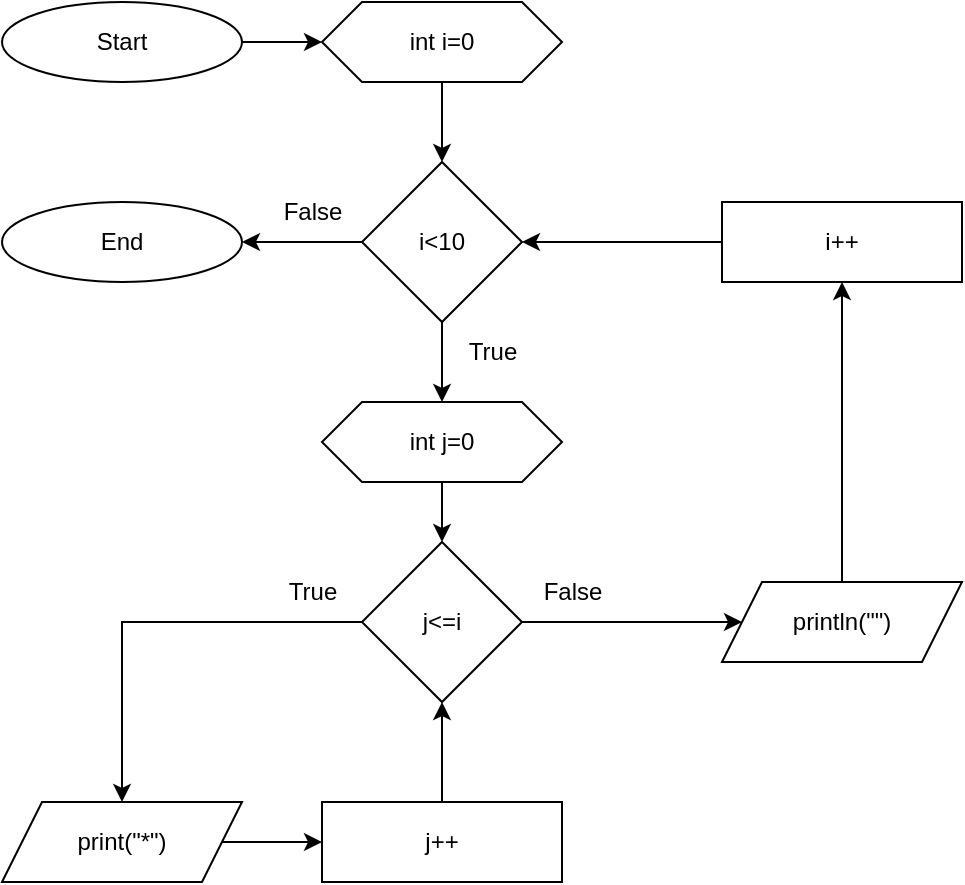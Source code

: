 <mxfile version="20.4.1" type="device" pages="3"><diagram id="T1ebOy_kt61elI2kctqf" name="Case Study 2: FOR"><mxGraphModel dx="2031" dy="1089" grid="1" gridSize="10" guides="1" tooltips="1" connect="1" arrows="1" fold="1" page="1" pageScale="1" pageWidth="850" pageHeight="1100" math="0" shadow="0"><root><mxCell id="0"/><mxCell id="1" parent="0"/><mxCell id="G_ostSHoxfNhVM9A0o1h-23" style="edgeStyle=orthogonalEdgeStyle;rounded=0;orthogonalLoop=1;jettySize=auto;html=1;entryX=0;entryY=0.5;entryDx=0;entryDy=0;" edge="1" parent="1" source="G_ostSHoxfNhVM9A0o1h-1" target="G_ostSHoxfNhVM9A0o1h-3"><mxGeometry relative="1" as="geometry"/></mxCell><mxCell id="G_ostSHoxfNhVM9A0o1h-1" value="Start" style="ellipse;whiteSpace=wrap;html=1;" vertex="1" parent="1"><mxGeometry width="120" height="40" as="geometry"/></mxCell><mxCell id="G_ostSHoxfNhVM9A0o1h-2" value="End" style="ellipse;whiteSpace=wrap;html=1;" vertex="1" parent="1"><mxGeometry y="100" width="120" height="40" as="geometry"/></mxCell><mxCell id="G_ostSHoxfNhVM9A0o1h-24" style="edgeStyle=orthogonalEdgeStyle;rounded=0;orthogonalLoop=1;jettySize=auto;html=1;entryX=0.5;entryY=0;entryDx=0;entryDy=0;" edge="1" parent="1" source="G_ostSHoxfNhVM9A0o1h-3" target="G_ostSHoxfNhVM9A0o1h-4"><mxGeometry relative="1" as="geometry"/></mxCell><mxCell id="G_ostSHoxfNhVM9A0o1h-3" value="int i=0" style="shape=hexagon;perimeter=hexagonPerimeter2;whiteSpace=wrap;html=1;fixedSize=1;" vertex="1" parent="1"><mxGeometry x="160" width="120" height="40" as="geometry"/></mxCell><mxCell id="G_ostSHoxfNhVM9A0o1h-14" style="edgeStyle=orthogonalEdgeStyle;rounded=0;orthogonalLoop=1;jettySize=auto;html=1;exitX=0.5;exitY=1;exitDx=0;exitDy=0;" edge="1" parent="1" source="G_ostSHoxfNhVM9A0o1h-4" target="G_ostSHoxfNhVM9A0o1h-6"><mxGeometry relative="1" as="geometry"/></mxCell><mxCell id="G_ostSHoxfNhVM9A0o1h-22" style="edgeStyle=orthogonalEdgeStyle;rounded=0;orthogonalLoop=1;jettySize=auto;html=1;entryX=1;entryY=0.5;entryDx=0;entryDy=0;" edge="1" parent="1" source="G_ostSHoxfNhVM9A0o1h-4" target="G_ostSHoxfNhVM9A0o1h-2"><mxGeometry relative="1" as="geometry"/></mxCell><mxCell id="G_ostSHoxfNhVM9A0o1h-4" value="i&amp;lt;10" style="rhombus;whiteSpace=wrap;html=1;" vertex="1" parent="1"><mxGeometry x="180" y="80" width="80" height="80" as="geometry"/></mxCell><mxCell id="G_ostSHoxfNhVM9A0o1h-19" style="edgeStyle=orthogonalEdgeStyle;rounded=0;orthogonalLoop=1;jettySize=auto;html=1;exitX=0;exitY=0.5;exitDx=0;exitDy=0;entryX=1;entryY=0.5;entryDx=0;entryDy=0;" edge="1" parent="1" source="G_ostSHoxfNhVM9A0o1h-5" target="G_ostSHoxfNhVM9A0o1h-4"><mxGeometry relative="1" as="geometry"/></mxCell><mxCell id="G_ostSHoxfNhVM9A0o1h-5" value="i++" style="rounded=0;whiteSpace=wrap;html=1;" vertex="1" parent="1"><mxGeometry x="360" y="100" width="120" height="40" as="geometry"/></mxCell><mxCell id="G_ostSHoxfNhVM9A0o1h-20" style="edgeStyle=orthogonalEdgeStyle;rounded=0;orthogonalLoop=1;jettySize=auto;html=1;exitX=0.5;exitY=1;exitDx=0;exitDy=0;entryX=0.5;entryY=0;entryDx=0;entryDy=0;" edge="1" parent="1" source="G_ostSHoxfNhVM9A0o1h-6" target="G_ostSHoxfNhVM9A0o1h-7"><mxGeometry relative="1" as="geometry"/></mxCell><mxCell id="G_ostSHoxfNhVM9A0o1h-6" value="int j=0" style="shape=hexagon;perimeter=hexagonPerimeter2;whiteSpace=wrap;html=1;fixedSize=1;" vertex="1" parent="1"><mxGeometry x="160" y="200" width="120" height="40" as="geometry"/></mxCell><mxCell id="G_ostSHoxfNhVM9A0o1h-17" style="edgeStyle=orthogonalEdgeStyle;rounded=0;orthogonalLoop=1;jettySize=auto;html=1;exitX=0;exitY=0.5;exitDx=0;exitDy=0;entryX=0.5;entryY=0;entryDx=0;entryDy=0;" edge="1" parent="1" source="G_ostSHoxfNhVM9A0o1h-7" target="G_ostSHoxfNhVM9A0o1h-9"><mxGeometry relative="1" as="geometry"><Array as="points"/></mxGeometry></mxCell><mxCell id="FZW-5SU_kyjQK2LJEe3B-3" style="edgeStyle=orthogonalEdgeStyle;rounded=0;orthogonalLoop=1;jettySize=auto;html=1;entryX=0;entryY=0.5;entryDx=0;entryDy=0;" edge="1" parent="1" source="G_ostSHoxfNhVM9A0o1h-7" target="FZW-5SU_kyjQK2LJEe3B-4"><mxGeometry relative="1" as="geometry"/></mxCell><mxCell id="G_ostSHoxfNhVM9A0o1h-7" value="j&amp;lt;=i" style="rhombus;whiteSpace=wrap;html=1;" vertex="1" parent="1"><mxGeometry x="180" y="270" width="80" height="80" as="geometry"/></mxCell><mxCell id="G_ostSHoxfNhVM9A0o1h-11" style="edgeStyle=orthogonalEdgeStyle;rounded=0;orthogonalLoop=1;jettySize=auto;html=1;exitX=0.5;exitY=0;exitDx=0;exitDy=0;entryX=0.5;entryY=1;entryDx=0;entryDy=0;" edge="1" parent="1" source="G_ostSHoxfNhVM9A0o1h-8" target="G_ostSHoxfNhVM9A0o1h-7"><mxGeometry relative="1" as="geometry"/></mxCell><mxCell id="G_ostSHoxfNhVM9A0o1h-8" value="j++" style="rounded=0;whiteSpace=wrap;html=1;" vertex="1" parent="1"><mxGeometry x="160" y="400" width="120" height="40" as="geometry"/></mxCell><mxCell id="G_ostSHoxfNhVM9A0o1h-10" style="edgeStyle=orthogonalEdgeStyle;rounded=0;orthogonalLoop=1;jettySize=auto;html=1;exitX=1;exitY=0.5;exitDx=0;exitDy=0;" edge="1" parent="1" source="G_ostSHoxfNhVM9A0o1h-9" target="G_ostSHoxfNhVM9A0o1h-8"><mxGeometry relative="1" as="geometry"/></mxCell><mxCell id="G_ostSHoxfNhVM9A0o1h-9" value="print(&quot;*&quot;)" style="shape=parallelogram;perimeter=parallelogramPerimeter;whiteSpace=wrap;html=1;fixedSize=1;" vertex="1" parent="1"><mxGeometry y="400" width="120" height="40" as="geometry"/></mxCell><mxCell id="G_ostSHoxfNhVM9A0o1h-26" value="True" style="text;html=1;align=center;verticalAlign=middle;resizable=0;points=[];autosize=1;strokeColor=none;fillColor=none;" vertex="1" parent="1"><mxGeometry x="220" y="160" width="50" height="30" as="geometry"/></mxCell><mxCell id="G_ostSHoxfNhVM9A0o1h-27" value="False" style="text;html=1;align=center;verticalAlign=middle;resizable=0;points=[];autosize=1;strokeColor=none;fillColor=none;" vertex="1" parent="1"><mxGeometry x="130" y="90" width="50" height="30" as="geometry"/></mxCell><mxCell id="G_ostSHoxfNhVM9A0o1h-28" value="False" style="text;html=1;align=center;verticalAlign=middle;resizable=0;points=[];autosize=1;strokeColor=none;fillColor=none;" vertex="1" parent="1"><mxGeometry x="260" y="280" width="50" height="30" as="geometry"/></mxCell><mxCell id="G_ostSHoxfNhVM9A0o1h-29" value="True" style="text;html=1;align=center;verticalAlign=middle;resizable=0;points=[];autosize=1;strokeColor=none;fillColor=none;" vertex="1" parent="1"><mxGeometry x="130" y="280" width="50" height="30" as="geometry"/></mxCell><mxCell id="FZW-5SU_kyjQK2LJEe3B-5" style="edgeStyle=orthogonalEdgeStyle;rounded=0;orthogonalLoop=1;jettySize=auto;html=1;entryX=0.5;entryY=1;entryDx=0;entryDy=0;" edge="1" parent="1" source="FZW-5SU_kyjQK2LJEe3B-4" target="G_ostSHoxfNhVM9A0o1h-5"><mxGeometry relative="1" as="geometry"/></mxCell><mxCell id="FZW-5SU_kyjQK2LJEe3B-4" value="println(&quot;&quot;)" style="shape=parallelogram;perimeter=parallelogramPerimeter;whiteSpace=wrap;html=1;fixedSize=1;" vertex="1" parent="1"><mxGeometry x="360" y="290" width="120" height="40" as="geometry"/></mxCell></root></mxGraphModel></diagram><diagram id="LrKZLcsqa5F_XdL6viyb" name="Case Study 2: WHILE"><mxGraphModel dx="981" dy="486" grid="1" gridSize="10" guides="1" tooltips="1" connect="1" arrows="1" fold="1" page="1" pageScale="1" pageWidth="850" pageHeight="1100" math="0" shadow="0"><root><mxCell id="0"/><mxCell id="1" parent="0"/><mxCell id="gmypkIkf7i50h5OHX6pw-1" style="edgeStyle=orthogonalEdgeStyle;rounded=0;orthogonalLoop=1;jettySize=auto;html=1;entryX=0;entryY=0.5;entryDx=0;entryDy=0;" edge="1" parent="1" source="gmypkIkf7i50h5OHX6pw-2" target="gmypkIkf7i50h5OHX6pw-5"><mxGeometry relative="1" as="geometry"/></mxCell><mxCell id="gmypkIkf7i50h5OHX6pw-2" value="Start" style="ellipse;whiteSpace=wrap;html=1;" vertex="1" parent="1"><mxGeometry width="120" height="40" as="geometry"/></mxCell><mxCell id="gmypkIkf7i50h5OHX6pw-3" value="End" style="ellipse;whiteSpace=wrap;html=1;" vertex="1" parent="1"><mxGeometry y="100" width="120" height="40" as="geometry"/></mxCell><mxCell id="gmypkIkf7i50h5OHX6pw-4" style="edgeStyle=orthogonalEdgeStyle;rounded=0;orthogonalLoop=1;jettySize=auto;html=1;entryX=0.5;entryY=0;entryDx=0;entryDy=0;" edge="1" parent="1" source="gmypkIkf7i50h5OHX6pw-5" target="gmypkIkf7i50h5OHX6pw-8"><mxGeometry relative="1" as="geometry"/></mxCell><mxCell id="gmypkIkf7i50h5OHX6pw-5" value="int i=0" style="shape=hexagon;perimeter=hexagonPerimeter2;whiteSpace=wrap;html=1;fixedSize=1;" vertex="1" parent="1"><mxGeometry x="160" width="120" height="40" as="geometry"/></mxCell><mxCell id="gmypkIkf7i50h5OHX6pw-6" style="edgeStyle=orthogonalEdgeStyle;rounded=0;orthogonalLoop=1;jettySize=auto;html=1;exitX=0.5;exitY=1;exitDx=0;exitDy=0;" edge="1" parent="1" source="gmypkIkf7i50h5OHX6pw-8" target="gmypkIkf7i50h5OHX6pw-12"><mxGeometry relative="1" as="geometry"/></mxCell><mxCell id="gmypkIkf7i50h5OHX6pw-7" style="edgeStyle=orthogonalEdgeStyle;rounded=0;orthogonalLoop=1;jettySize=auto;html=1;entryX=1;entryY=0.5;entryDx=0;entryDy=0;" edge="1" parent="1" source="gmypkIkf7i50h5OHX6pw-8" target="gmypkIkf7i50h5OHX6pw-3"><mxGeometry relative="1" as="geometry"/></mxCell><mxCell id="gmypkIkf7i50h5OHX6pw-8" value="i&amp;lt;10" style="rhombus;whiteSpace=wrap;html=1;" vertex="1" parent="1"><mxGeometry x="180" y="80" width="80" height="80" as="geometry"/></mxCell><mxCell id="gmypkIkf7i50h5OHX6pw-11" style="edgeStyle=orthogonalEdgeStyle;rounded=0;orthogonalLoop=1;jettySize=auto;html=1;exitX=0.5;exitY=1;exitDx=0;exitDy=0;entryX=0.5;entryY=0;entryDx=0;entryDy=0;" edge="1" parent="1" source="gmypkIkf7i50h5OHX6pw-12" target="gmypkIkf7i50h5OHX6pw-15"><mxGeometry relative="1" as="geometry"/></mxCell><mxCell id="gmypkIkf7i50h5OHX6pw-12" value="int j=0" style="shape=hexagon;perimeter=hexagonPerimeter2;whiteSpace=wrap;html=1;fixedSize=1;" vertex="1" parent="1"><mxGeometry x="160" y="200" width="120" height="40" as="geometry"/></mxCell><mxCell id="gmypkIkf7i50h5OHX6pw-13" style="edgeStyle=orthogonalEdgeStyle;rounded=0;orthogonalLoop=1;jettySize=auto;html=1;exitX=0.5;exitY=1;exitDx=0;exitDy=0;entryX=0.5;entryY=0;entryDx=0;entryDy=0;" edge="1" parent="1" source="gmypkIkf7i50h5OHX6pw-15" target="gmypkIkf7i50h5OHX6pw-19"><mxGeometry relative="1" as="geometry"><Array as="points"/></mxGeometry></mxCell><mxCell id="gmypkIkf7i50h5OHX6pw-14" style="edgeStyle=orthogonalEdgeStyle;rounded=0;orthogonalLoop=1;jettySize=auto;html=1;entryX=0.5;entryY=1;entryDx=0;entryDy=0;" edge="1" parent="1" source="gmypkIkf7i50h5OHX6pw-15" target="gmypkIkf7i50h5OHX6pw-25"><mxGeometry relative="1" as="geometry"/></mxCell><mxCell id="gmypkIkf7i50h5OHX6pw-15" value="j&amp;lt;=i" style="rhombus;whiteSpace=wrap;html=1;" vertex="1" parent="1"><mxGeometry x="180" y="280" width="80" height="80" as="geometry"/></mxCell><mxCell id="2lkJYLr0PFBNobNrUVkE-1" style="edgeStyle=orthogonalEdgeStyle;rounded=0;orthogonalLoop=1;jettySize=auto;html=1;entryX=0.5;entryY=0;entryDx=0;entryDy=0;" edge="1" parent="1" source="gmypkIkf7i50h5OHX6pw-19" target="gmypkIkf7i50h5OHX6pw-15"><mxGeometry relative="1" as="geometry"><Array as="points"><mxPoint x="120" y="420"/><mxPoint x="120" y="260"/><mxPoint x="220" y="260"/></Array></mxGeometry></mxCell><mxCell id="gmypkIkf7i50h5OHX6pw-19" value="print(&quot;*&quot;)" style="shape=parallelogram;perimeter=parallelogramPerimeter;whiteSpace=wrap;html=1;fixedSize=1;" vertex="1" parent="1"><mxGeometry x="160" y="400" width="120" height="40" as="geometry"/></mxCell><mxCell id="gmypkIkf7i50h5OHX6pw-20" value="True" style="text;html=1;align=center;verticalAlign=middle;resizable=0;points=[];autosize=1;strokeColor=none;fillColor=none;" vertex="1" parent="1"><mxGeometry x="220" y="160" width="50" height="30" as="geometry"/></mxCell><mxCell id="gmypkIkf7i50h5OHX6pw-21" value="False" style="text;html=1;align=center;verticalAlign=middle;resizable=0;points=[];autosize=1;strokeColor=none;fillColor=none;" vertex="1" parent="1"><mxGeometry x="125" y="90" width="50" height="30" as="geometry"/></mxCell><mxCell id="gmypkIkf7i50h5OHX6pw-22" value="False" style="text;html=1;align=center;verticalAlign=middle;resizable=0;points=[];autosize=1;strokeColor=none;fillColor=none;" vertex="1" parent="1"><mxGeometry x="260" y="280" width="50" height="30" as="geometry"/></mxCell><mxCell id="gmypkIkf7i50h5OHX6pw-23" value="True" style="text;html=1;align=center;verticalAlign=middle;resizable=0;points=[];autosize=1;strokeColor=none;fillColor=none;" vertex="1" parent="1"><mxGeometry x="220" y="350" width="50" height="30" as="geometry"/></mxCell><mxCell id="gmypkIkf7i50h5OHX6pw-24" style="edgeStyle=orthogonalEdgeStyle;rounded=0;orthogonalLoop=1;jettySize=auto;html=1;entryX=0.5;entryY=0;entryDx=0;entryDy=0;exitX=0.5;exitY=0;exitDx=0;exitDy=0;" edge="1" parent="1" source="gmypkIkf7i50h5OHX6pw-25" target="gmypkIkf7i50h5OHX6pw-8"><mxGeometry relative="1" as="geometry"><mxPoint x="325" y="50" as="targetPoint"/><Array as="points"><mxPoint x="380" y="60"/><mxPoint x="220" y="60"/></Array></mxGeometry></mxCell><mxCell id="gmypkIkf7i50h5OHX6pw-25" value="println(&quot;&quot;)" style="shape=parallelogram;perimeter=parallelogramPerimeter;whiteSpace=wrap;html=1;fixedSize=1;" vertex="1" parent="1"><mxGeometry x="320" y="200" width="120" height="40" as="geometry"/></mxCell></root></mxGraphModel></diagram><diagram name="Case Study 2: DO-WHILE" id="wVzvSLs87zuJgRa_3agj"><mxGraphModel dx="1185" dy="635" grid="1" gridSize="10" guides="1" tooltips="1" connect="1" arrows="1" fold="1" page="1" pageScale="1" pageWidth="850" pageHeight="1100" math="0" shadow="0"><root><mxCell id="GkChFwuHRy3HjX0zXQem-0"/><mxCell id="GkChFwuHRy3HjX0zXQem-1" parent="GkChFwuHRy3HjX0zXQem-0"/><mxCell id="GkChFwuHRy3HjX0zXQem-2" style="edgeStyle=orthogonalEdgeStyle;rounded=0;orthogonalLoop=1;jettySize=auto;html=1;entryX=0;entryY=0.5;entryDx=0;entryDy=0;" edge="1" parent="GkChFwuHRy3HjX0zXQem-1" source="GkChFwuHRy3HjX0zXQem-3" target="GkChFwuHRy3HjX0zXQem-6"><mxGeometry relative="1" as="geometry"/></mxCell><mxCell id="GkChFwuHRy3HjX0zXQem-3" value="Start" style="ellipse;whiteSpace=wrap;html=1;" vertex="1" parent="GkChFwuHRy3HjX0zXQem-1"><mxGeometry width="120" height="40" as="geometry"/></mxCell><mxCell id="GkChFwuHRy3HjX0zXQem-4" value="End" style="ellipse;whiteSpace=wrap;html=1;" vertex="1" parent="GkChFwuHRy3HjX0zXQem-1"><mxGeometry y="180" width="120" height="40" as="geometry"/></mxCell><mxCell id="GkChFwuHRy3HjX0zXQem-5" style="edgeStyle=orthogonalEdgeStyle;rounded=0;orthogonalLoop=1;jettySize=auto;html=1;entryX=0.5;entryY=0;entryDx=0;entryDy=0;" edge="1" parent="GkChFwuHRy3HjX0zXQem-1" source="GkChFwuHRy3HjX0zXQem-6" target="GkChFwuHRy3HjX0zXQem-22"><mxGeometry relative="1" as="geometry"/></mxCell><mxCell id="GkChFwuHRy3HjX0zXQem-6" value="int i=0" style="shape=hexagon;perimeter=hexagonPerimeter2;whiteSpace=wrap;html=1;fixedSize=1;" vertex="1" parent="GkChFwuHRy3HjX0zXQem-1"><mxGeometry x="160" width="120" height="40" as="geometry"/></mxCell><mxCell id="GkChFwuHRy3HjX0zXQem-7" style="edgeStyle=orthogonalEdgeStyle;rounded=0;orthogonalLoop=1;jettySize=auto;html=1;exitX=0.5;exitY=1;exitDx=0;exitDy=0;" edge="1" parent="GkChFwuHRy3HjX0zXQem-1" source="GkChFwuHRy3HjX0zXQem-9" target="GkChFwuHRy3HjX0zXQem-11"><mxGeometry relative="1" as="geometry"/></mxCell><mxCell id="GkChFwuHRy3HjX0zXQem-8" style="edgeStyle=orthogonalEdgeStyle;rounded=0;orthogonalLoop=1;jettySize=auto;html=1;entryX=1;entryY=0.5;entryDx=0;entryDy=0;" edge="1" parent="GkChFwuHRy3HjX0zXQem-1" source="GkChFwuHRy3HjX0zXQem-9" target="GkChFwuHRy3HjX0zXQem-4"><mxGeometry relative="1" as="geometry"/></mxCell><mxCell id="GkChFwuHRy3HjX0zXQem-9" value="i&amp;lt;10" style="rhombus;whiteSpace=wrap;html=1;" vertex="1" parent="GkChFwuHRy3HjX0zXQem-1"><mxGeometry x="180" y="160" width="80" height="80" as="geometry"/></mxCell><mxCell id="GkChFwuHRy3HjX0zXQem-10" style="edgeStyle=orthogonalEdgeStyle;rounded=0;orthogonalLoop=1;jettySize=auto;html=1;exitX=0.5;exitY=1;exitDx=0;exitDy=0;entryX=0.5;entryY=0;entryDx=0;entryDy=0;" edge="1" parent="GkChFwuHRy3HjX0zXQem-1" source="GkChFwuHRy3HjX0zXQem-11" target="GkChFwuHRy3HjX0zXQem-16"><mxGeometry relative="1" as="geometry"><mxPoint x="550" y="360" as="targetPoint"/><Array as="points"><mxPoint x="220" y="350"/><mxPoint x="220" y="350"/></Array></mxGeometry></mxCell><mxCell id="GkChFwuHRy3HjX0zXQem-11" value="int j=0" style="shape=hexagon;perimeter=hexagonPerimeter2;whiteSpace=wrap;html=1;fixedSize=1;" vertex="1" parent="GkChFwuHRy3HjX0zXQem-1"><mxGeometry x="160" y="280" width="120" height="40" as="geometry"/></mxCell><mxCell id="GkChFwuHRy3HjX0zXQem-12" style="edgeStyle=orthogonalEdgeStyle;rounded=0;orthogonalLoop=1;jettySize=auto;html=1;exitX=0;exitY=0.5;exitDx=0;exitDy=0;entryX=0.5;entryY=0;entryDx=0;entryDy=0;" edge="1" parent="GkChFwuHRy3HjX0zXQem-1" source="GkChFwuHRy3HjX0zXQem-14" target="GkChFwuHRy3HjX0zXQem-16"><mxGeometry relative="1" as="geometry"><Array as="points"><mxPoint x="120" y="480"/><mxPoint x="120" y="340"/><mxPoint x="220" y="340"/></Array></mxGeometry></mxCell><mxCell id="GkChFwuHRy3HjX0zXQem-13" style="edgeStyle=orthogonalEdgeStyle;rounded=0;orthogonalLoop=1;jettySize=auto;html=1;entryX=0.5;entryY=0;entryDx=0;entryDy=0;exitX=1;exitY=0.5;exitDx=0;exitDy=0;" edge="1" parent="GkChFwuHRy3HjX0zXQem-1" source="GkChFwuHRy3HjX0zXQem-14" target="GkChFwuHRy3HjX0zXQem-22"><mxGeometry relative="1" as="geometry"><Array as="points"><mxPoint x="320" y="480"/><mxPoint x="320" y="60"/><mxPoint x="220" y="60"/></Array></mxGeometry></mxCell><mxCell id="GkChFwuHRy3HjX0zXQem-14" value="j&amp;lt;=i" style="rhombus;whiteSpace=wrap;html=1;" vertex="1" parent="GkChFwuHRy3HjX0zXQem-1"><mxGeometry x="182.5" y="440" width="80" height="80" as="geometry"/></mxCell><mxCell id="GkChFwuHRy3HjX0zXQem-15" style="edgeStyle=orthogonalEdgeStyle;rounded=0;orthogonalLoop=1;jettySize=auto;html=1;entryX=0.5;entryY=0;entryDx=0;entryDy=0;" edge="1" parent="GkChFwuHRy3HjX0zXQem-1" source="GkChFwuHRy3HjX0zXQem-16" target="GkChFwuHRy3HjX0zXQem-14"><mxGeometry relative="1" as="geometry"><Array as="points"><mxPoint x="222.5" y="405"/><mxPoint x="222.5" y="405"/></Array></mxGeometry></mxCell><mxCell id="GkChFwuHRy3HjX0zXQem-16" value="print(&quot;*&quot;)" style="shape=parallelogram;perimeter=parallelogramPerimeter;whiteSpace=wrap;html=1;fixedSize=1;" vertex="1" parent="GkChFwuHRy3HjX0zXQem-1"><mxGeometry x="160" y="360" width="120" height="40" as="geometry"/></mxCell><mxCell id="GkChFwuHRy3HjX0zXQem-17" value="True" style="text;html=1;align=center;verticalAlign=middle;resizable=0;points=[];autosize=1;strokeColor=none;fillColor=none;" vertex="1" parent="GkChFwuHRy3HjX0zXQem-1"><mxGeometry x="220" y="220" width="50" height="30" as="geometry"/></mxCell><mxCell id="GkChFwuHRy3HjX0zXQem-18" value="False" style="text;html=1;align=center;verticalAlign=middle;resizable=0;points=[];autosize=1;strokeColor=none;fillColor=none;" vertex="1" parent="GkChFwuHRy3HjX0zXQem-1"><mxGeometry x="130" y="170" width="50" height="30" as="geometry"/></mxCell><mxCell id="GkChFwuHRy3HjX0zXQem-19" value="False" style="text;html=1;align=center;verticalAlign=middle;resizable=0;points=[];autosize=1;strokeColor=none;fillColor=none;" vertex="1" parent="GkChFwuHRy3HjX0zXQem-1"><mxGeometry x="260" y="450" width="50" height="30" as="geometry"/></mxCell><mxCell id="GkChFwuHRy3HjX0zXQem-20" value="True" style="text;html=1;align=center;verticalAlign=middle;resizable=0;points=[];autosize=1;strokeColor=none;fillColor=none;" vertex="1" parent="GkChFwuHRy3HjX0zXQem-1"><mxGeometry x="132.5" y="450" width="50" height="30" as="geometry"/></mxCell><mxCell id="GkChFwuHRy3HjX0zXQem-21" style="edgeStyle=orthogonalEdgeStyle;rounded=0;orthogonalLoop=1;jettySize=auto;html=1;entryX=0.5;entryY=0;entryDx=0;entryDy=0;exitX=0.5;exitY=1;exitDx=0;exitDy=0;" edge="1" parent="GkChFwuHRy3HjX0zXQem-1" source="GkChFwuHRy3HjX0zXQem-22" target="GkChFwuHRy3HjX0zXQem-9"><mxGeometry relative="1" as="geometry"><mxPoint x="325" y="110" as="targetPoint"/><Array as="points"><mxPoint x="220" y="100"/><mxPoint x="220" y="100"/></Array></mxGeometry></mxCell><mxCell id="GkChFwuHRy3HjX0zXQem-22" value="println(&quot;&quot;)" style="shape=parallelogram;perimeter=parallelogramPerimeter;whiteSpace=wrap;html=1;fixedSize=1;" vertex="1" parent="GkChFwuHRy3HjX0zXQem-1"><mxGeometry x="160" y="80" width="120" height="40" as="geometry"/></mxCell></root></mxGraphModel></diagram></mxfile>
